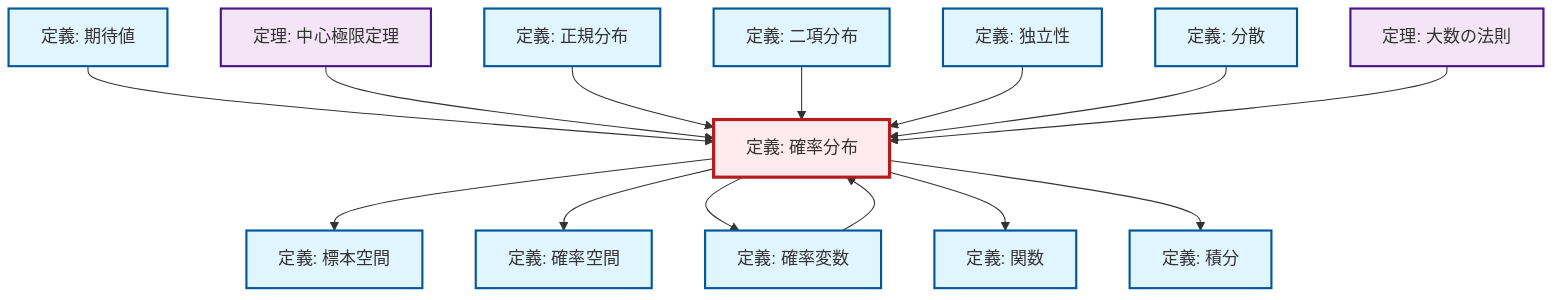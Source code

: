 graph TD
    classDef definition fill:#e1f5fe,stroke:#01579b,stroke-width:2px
    classDef theorem fill:#f3e5f5,stroke:#4a148c,stroke-width:2px
    classDef axiom fill:#fff3e0,stroke:#e65100,stroke-width:2px
    classDef example fill:#e8f5e9,stroke:#1b5e20,stroke-width:2px
    classDef current fill:#ffebee,stroke:#b71c1c,stroke-width:3px
    def-probability-space["定義: 確率空間"]:::definition
    def-binomial-distribution["定義: 二項分布"]:::definition
    thm-law-of-large-numbers["定理: 大数の法則"]:::theorem
    def-integral["定義: 積分"]:::definition
    def-function["定義: 関数"]:::definition
    thm-central-limit["定理: 中心極限定理"]:::theorem
    def-normal-distribution["定義: 正規分布"]:::definition
    def-expectation["定義: 期待値"]:::definition
    def-probability-distribution["定義: 確率分布"]:::definition
    def-random-variable["定義: 確率変数"]:::definition
    def-sample-space["定義: 標本空間"]:::definition
    def-variance["定義: 分散"]:::definition
    def-independence["定義: 独立性"]:::definition
    def-expectation --> def-probability-distribution
    def-random-variable --> def-probability-distribution
    def-probability-distribution --> def-sample-space
    def-probability-distribution --> def-probability-space
    def-probability-distribution --> def-random-variable
    def-probability-distribution --> def-function
    thm-central-limit --> def-probability-distribution
    def-normal-distribution --> def-probability-distribution
    def-probability-distribution --> def-integral
    def-binomial-distribution --> def-probability-distribution
    def-independence --> def-probability-distribution
    def-variance --> def-probability-distribution
    thm-law-of-large-numbers --> def-probability-distribution
    class def-probability-distribution current